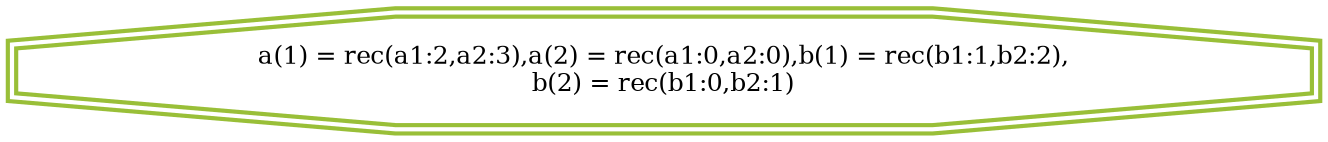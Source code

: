 digraph current_state {
graph [nodesep=1.5, ranksep=1.5];
1 [shape=doubleoctagon, color="#99BF38", fontsize=12, penwidth=2, label="a(1) = rec(a1:2,a2:3),a(2) = rec(a1:0,a2:0),b(1) = rec(b1:1,b2:2),\nb(2) = rec(b1:0,b2:1)"];


}
